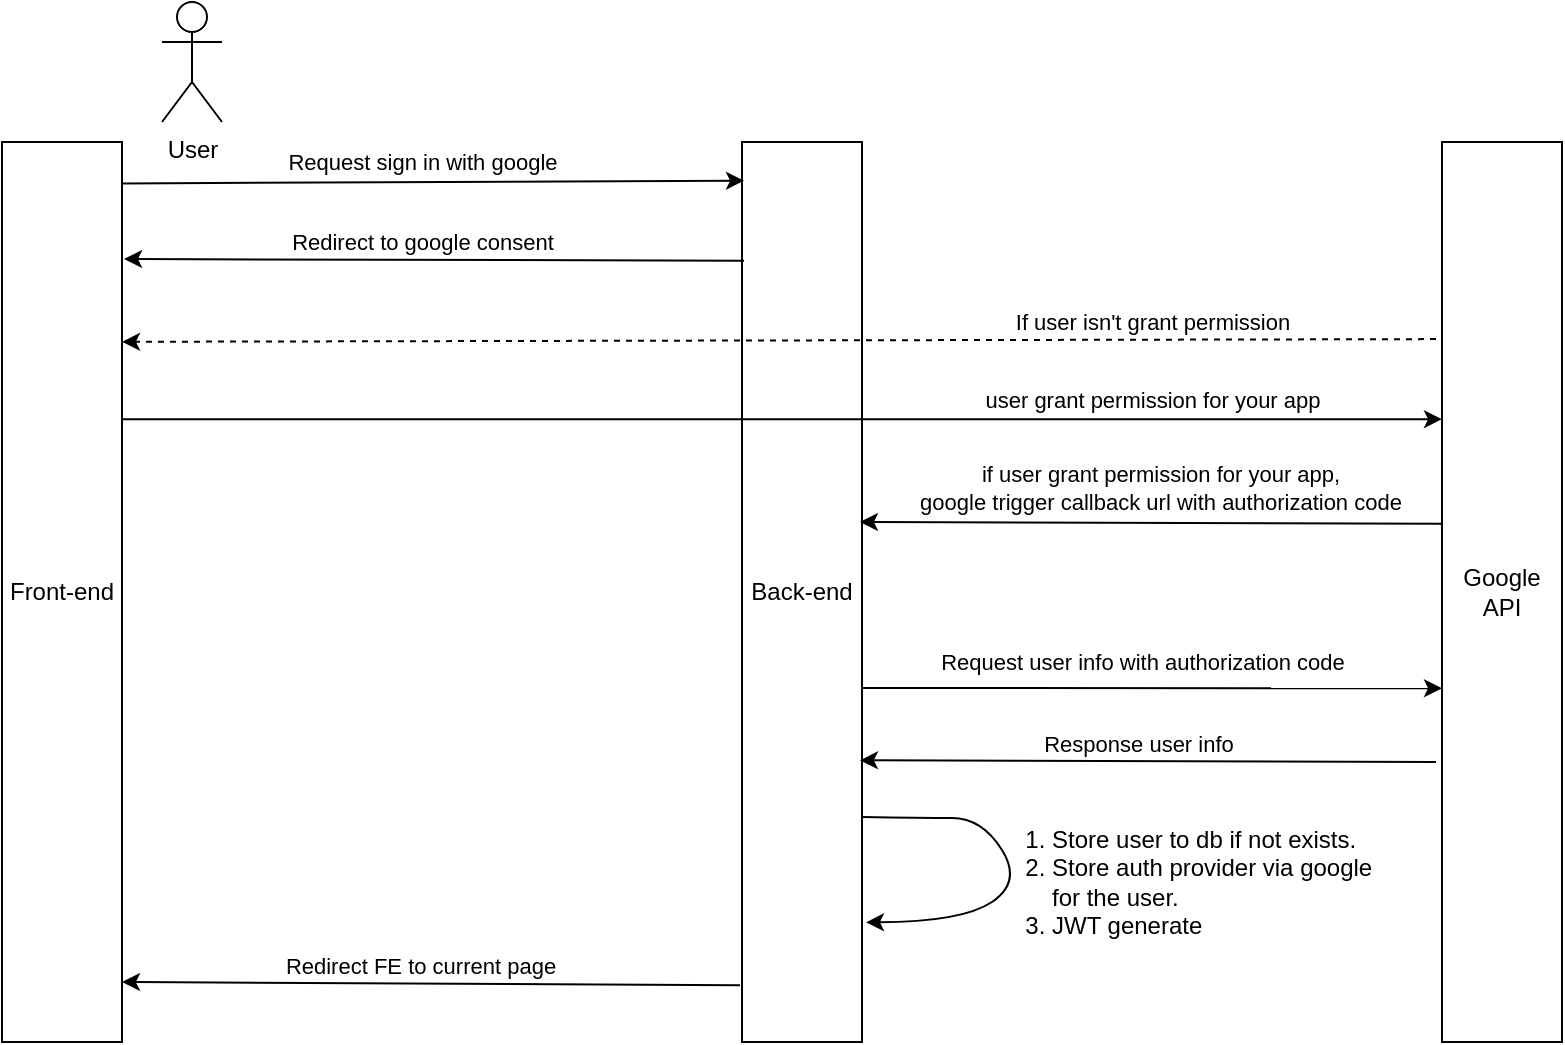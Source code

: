 <mxfile version="20.0.3" type="device"><diagram id="ybSZC4QU4vyWnn_NUmWb" name="Page-1"><mxGraphModel dx="946" dy="545" grid="1" gridSize="10" guides="1" tooltips="1" connect="1" arrows="1" fold="1" page="1" pageScale="1" pageWidth="850" pageHeight="1100" math="0" shadow="0"><root><mxCell id="0"/><mxCell id="1" parent="0"/><mxCell id="nJlT1w9EXR1BH5NRAzwx-1" value="User" style="shape=umlActor;verticalLabelPosition=bottom;verticalAlign=top;html=1;outlineConnect=0;" vertex="1" parent="1"><mxGeometry x="120" y="220" width="30" height="60" as="geometry"/></mxCell><mxCell id="nJlT1w9EXR1BH5NRAzwx-2" value="Front-end" style="rounded=0;whiteSpace=wrap;html=1;" vertex="1" parent="1"><mxGeometry x="40" y="290" width="60" height="450" as="geometry"/></mxCell><mxCell id="nJlT1w9EXR1BH5NRAzwx-3" value="Back-end" style="rounded=0;whiteSpace=wrap;html=1;" vertex="1" parent="1"><mxGeometry x="410" y="290" width="60" height="450" as="geometry"/></mxCell><mxCell id="nJlT1w9EXR1BH5NRAzwx-4" value="Google API" style="rounded=0;whiteSpace=wrap;html=1;" vertex="1" parent="1"><mxGeometry x="760" y="290" width="60" height="450" as="geometry"/></mxCell><mxCell id="nJlT1w9EXR1BH5NRAzwx-5" value="Request sign in with google" style="endArrow=classic;html=1;rounded=0;exitX=1;exitY=0.046;exitDx=0;exitDy=0;exitPerimeter=0;entryX=0.017;entryY=0.043;entryDx=0;entryDy=0;entryPerimeter=0;" edge="1" parent="1" source="nJlT1w9EXR1BH5NRAzwx-2" target="nJlT1w9EXR1BH5NRAzwx-3"><mxGeometry x="-0.035" y="10" width="50" height="50" relative="1" as="geometry"><mxPoint x="370" y="510" as="sourcePoint"/><mxPoint x="420" y="460" as="targetPoint"/><mxPoint as="offset"/></mxGeometry></mxCell><mxCell id="nJlT1w9EXR1BH5NRAzwx-6" value="Redirect to google consent" style="endArrow=classic;html=1;rounded=0;exitX=0.017;exitY=0.132;exitDx=0;exitDy=0;exitPerimeter=0;entryX=1.017;entryY=0.13;entryDx=0;entryDy=0;entryPerimeter=0;" edge="1" parent="1" source="nJlT1w9EXR1BH5NRAzwx-3" target="nJlT1w9EXR1BH5NRAzwx-2"><mxGeometry x="0.039" y="-9" width="50" height="50" relative="1" as="geometry"><mxPoint x="470" y="361.35" as="sourcePoint"/><mxPoint x="170" y="360" as="targetPoint"/><mxPoint as="offset"/></mxGeometry></mxCell><mxCell id="nJlT1w9EXR1BH5NRAzwx-7" value="user grant permission for your app" style="endArrow=classic;html=1;rounded=0;exitX=1;exitY=0.308;exitDx=0;exitDy=0;exitPerimeter=0;entryX=0;entryY=0.308;entryDx=0;entryDy=0;entryPerimeter=0;" edge="1" parent="1" source="nJlT1w9EXR1BH5NRAzwx-2" target="nJlT1w9EXR1BH5NRAzwx-4"><mxGeometry x="0.561" y="10" width="50" height="50" relative="1" as="geometry"><mxPoint x="163.98" y="401.35" as="sourcePoint"/><mxPoint x="410" y="400" as="targetPoint"/><mxPoint as="offset"/></mxGeometry></mxCell><mxCell id="nJlT1w9EXR1BH5NRAzwx-9" value="If user isn't grant permission" style="endArrow=classic;html=1;rounded=0;exitX=-0.05;exitY=0.219;exitDx=0;exitDy=0;exitPerimeter=0;entryX=1;entryY=0.222;entryDx=0;entryDy=0;entryPerimeter=0;dashed=1;" edge="1" parent="1" source="nJlT1w9EXR1BH5NRAzwx-4" target="nJlT1w9EXR1BH5NRAzwx-2"><mxGeometry x="-0.568" y="-9" width="50" height="50" relative="1" as="geometry"><mxPoint x="410" y="400.9" as="sourcePoint"/><mxPoint x="165.0" y="400" as="targetPoint"/><mxPoint as="offset"/></mxGeometry></mxCell><mxCell id="nJlT1w9EXR1BH5NRAzwx-10" value="if user grant permission for your app,&lt;br&gt;google trigger callback url with authorization code" style="endArrow=classic;html=1;rounded=0;entryX=1;entryY=0.481;entryDx=0;entryDy=0;entryPerimeter=0;exitX=0.017;exitY=0.483;exitDx=0;exitDy=0;exitPerimeter=0;" edge="1" parent="1"><mxGeometry x="-0.03" y="-17" width="50" height="50" relative="1" as="geometry"><mxPoint x="760" y="480.9" as="sourcePoint"/><mxPoint x="468.98" y="480.0" as="targetPoint"/><mxPoint as="offset"/></mxGeometry></mxCell><mxCell id="nJlT1w9EXR1BH5NRAzwx-12" value="Request user info with authorization code" style="endArrow=classic;html=1;rounded=0;entryX=0;entryY=0.607;entryDx=0;entryDy=0;entryPerimeter=0;" edge="1" parent="1" target="nJlT1w9EXR1BH5NRAzwx-4"><mxGeometry x="-0.035" y="13" width="50" height="50" relative="1" as="geometry"><mxPoint x="470" y="563" as="sourcePoint"/><mxPoint x="760" y="560" as="targetPoint"/><mxPoint as="offset"/></mxGeometry></mxCell><mxCell id="nJlT1w9EXR1BH5NRAzwx-14" value="Response user info" style="endArrow=classic;html=1;rounded=0;entryX=0.983;entryY=0.687;entryDx=0;entryDy=0;entryPerimeter=0;exitX=-0.05;exitY=0.689;exitDx=0;exitDy=0;exitPerimeter=0;" edge="1" parent="1" source="nJlT1w9EXR1BH5NRAzwx-4" target="nJlT1w9EXR1BH5NRAzwx-3"><mxGeometry x="0.039" y="-9" width="50" height="50" relative="1" as="geometry"><mxPoint x="760" y="600" as="sourcePoint"/><mxPoint x="470" y="600" as="targetPoint"/><mxPoint as="offset"/></mxGeometry></mxCell><mxCell id="nJlT1w9EXR1BH5NRAzwx-16" value="" style="curved=1;endArrow=classic;html=1;rounded=0;exitX=1;exitY=0.75;exitDx=0;exitDy=0;entryX=1.033;entryY=0.867;entryDx=0;entryDy=0;entryPerimeter=0;" edge="1" parent="1" source="nJlT1w9EXR1BH5NRAzwx-3" target="nJlT1w9EXR1BH5NRAzwx-3"><mxGeometry width="50" height="50" relative="1" as="geometry"><mxPoint x="370" y="560" as="sourcePoint"/><mxPoint x="420" y="510" as="targetPoint"/><Array as="points"><mxPoint x="500" y="628"/><mxPoint x="530" y="628"/><mxPoint x="550" y="660"/><mxPoint x="520" y="680"/></Array></mxGeometry></mxCell><mxCell id="nJlT1w9EXR1BH5NRAzwx-19" value="&lt;ol&gt;&lt;li&gt;Store user to db if not exists.&lt;/li&gt;&lt;li&gt;Store auth provider via google for the user.&lt;/li&gt;&lt;li&gt;JWT generate&lt;/li&gt;&lt;/ol&gt;&lt;p&gt;&lt;/p&gt;" style="text;html=1;strokeColor=none;fillColor=none;spacing=5;spacingTop=-20;whiteSpace=wrap;overflow=hidden;rounded=0;" vertex="1" parent="1"><mxGeometry x="520" y="630" width="220" height="70" as="geometry"/></mxCell><mxCell id="nJlT1w9EXR1BH5NRAzwx-20" value="Redirect FE to current page" style="endArrow=classic;html=1;rounded=0;exitX=-0.017;exitY=0.937;exitDx=0;exitDy=0;exitPerimeter=0;entryX=1.017;entryY=0.13;entryDx=0;entryDy=0;entryPerimeter=0;" edge="1" parent="1" source="nJlT1w9EXR1BH5NRAzwx-3"><mxGeometry x="0.039" y="-9" width="50" height="50" relative="1" as="geometry"><mxPoint x="410" y="710.9" as="sourcePoint"/><mxPoint x="100.0" y="710" as="targetPoint"/><mxPoint as="offset"/></mxGeometry></mxCell></root></mxGraphModel></diagram></mxfile>